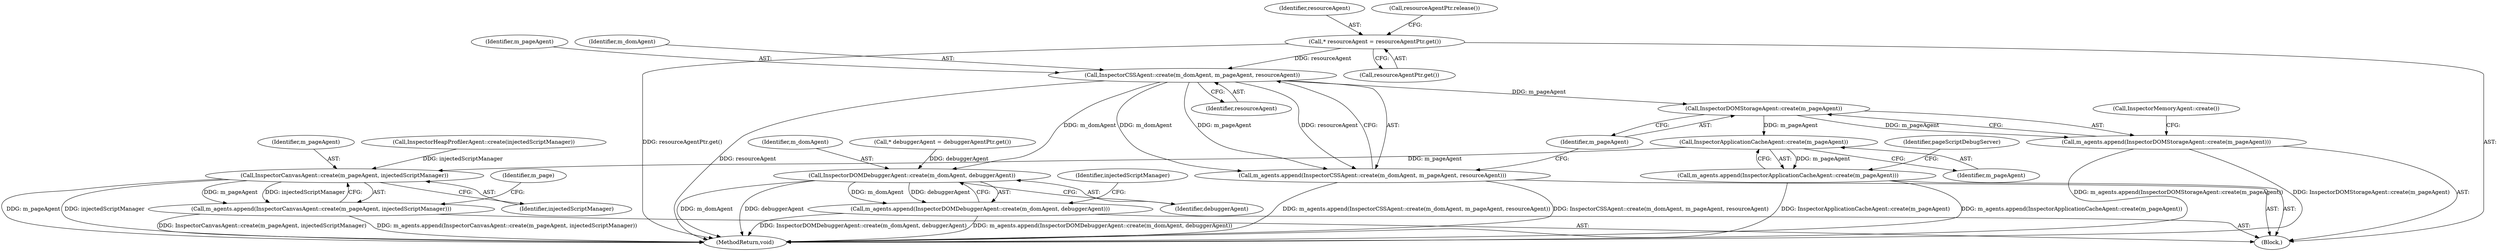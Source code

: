 digraph "0_Chrome_4c39b8e5670c4a0f2bb06008502ebb0c4fe322e0@pointer" {
"1000118" [label="(Call,* resourceAgent = resourceAgentPtr.get())"];
"1000124" [label="(Call,InspectorCSSAgent::create(m_domAgent, m_pageAgent, resourceAgent))"];
"1000123" [label="(Call,m_agents.append(InspectorCSSAgent::create(m_domAgent, m_pageAgent, resourceAgent)))"];
"1000129" [label="(Call,InspectorDOMStorageAgent::create(m_pageAgent))"];
"1000128" [label="(Call,m_agents.append(InspectorDOMStorageAgent::create(m_pageAgent)))"];
"1000134" [label="(Call,InspectorApplicationCacheAgent::create(m_pageAgent))"];
"1000133" [label="(Call,m_agents.append(InspectorApplicationCacheAgent::create(m_pageAgent)))"];
"1000160" [label="(Call,InspectorCanvasAgent::create(m_pageAgent, injectedScriptManager))"];
"1000159" [label="(Call,m_agents.append(InspectorCanvasAgent::create(m_pageAgent, injectedScriptManager)))"];
"1000149" [label="(Call,InspectorDOMDebuggerAgent::create(m_domAgent, debuggerAgent))"];
"1000148" [label="(Call,m_agents.append(InspectorDOMDebuggerAgent::create(m_domAgent, debuggerAgent)))"];
"1000118" [label="(Call,* resourceAgent = resourceAgentPtr.get())"];
"1000149" [label="(Call,InspectorDOMDebuggerAgent::create(m_domAgent, debuggerAgent))"];
"1000129" [label="(Call,InspectorDOMStorageAgent::create(m_pageAgent))"];
"1000130" [label="(Identifier,m_pageAgent)"];
"1000161" [label="(Identifier,m_pageAgent)"];
"1000119" [label="(Identifier,resourceAgent)"];
"1000165" [label="(Identifier,m_page)"];
"1000160" [label="(Call,InspectorCanvasAgent::create(m_pageAgent, injectedScriptManager))"];
"1000159" [label="(Call,m_agents.append(InspectorCanvasAgent::create(m_pageAgent, injectedScriptManager)))"];
"1000162" [label="(Identifier,injectedScriptManager)"];
"1000120" [label="(Call,resourceAgentPtr.get())"];
"1000125" [label="(Identifier,m_domAgent)"];
"1000132" [label="(Call,InspectorMemoryAgent::create())"];
"1000167" [label="(MethodReturn,void)"];
"1000148" [label="(Call,m_agents.append(InspectorDOMDebuggerAgent::create(m_domAgent, debuggerAgent)))"];
"1000157" [label="(Call,InspectorHeapProfilerAgent::create(injectedScriptManager))"];
"1000143" [label="(Call,* debuggerAgent = debuggerAgentPtr.get())"];
"1000134" [label="(Call,InspectorApplicationCacheAgent::create(m_pageAgent))"];
"1000122" [label="(Call,resourceAgentPtr.release())"];
"1000126" [label="(Identifier,m_pageAgent)"];
"1000150" [label="(Identifier,m_domAgent)"];
"1000135" [label="(Identifier,m_pageAgent)"];
"1000124" [label="(Call,InspectorCSSAgent::create(m_domAgent, m_pageAgent, resourceAgent))"];
"1000123" [label="(Call,m_agents.append(InspectorCSSAgent::create(m_domAgent, m_pageAgent, resourceAgent)))"];
"1000128" [label="(Call,m_agents.append(InspectorDOMStorageAgent::create(m_pageAgent)))"];
"1000133" [label="(Call,m_agents.append(InspectorApplicationCacheAgent::create(m_pageAgent)))"];
"1000138" [label="(Identifier,pageScriptDebugServer)"];
"1000127" [label="(Identifier,resourceAgent)"];
"1000101" [label="(Block,)"];
"1000154" [label="(Identifier,injectedScriptManager)"];
"1000151" [label="(Identifier,debuggerAgent)"];
"1000118" -> "1000101"  [label="AST: "];
"1000118" -> "1000120"  [label="CFG: "];
"1000119" -> "1000118"  [label="AST: "];
"1000120" -> "1000118"  [label="AST: "];
"1000122" -> "1000118"  [label="CFG: "];
"1000118" -> "1000167"  [label="DDG: resourceAgentPtr.get()"];
"1000118" -> "1000124"  [label="DDG: resourceAgent"];
"1000124" -> "1000123"  [label="AST: "];
"1000124" -> "1000127"  [label="CFG: "];
"1000125" -> "1000124"  [label="AST: "];
"1000126" -> "1000124"  [label="AST: "];
"1000127" -> "1000124"  [label="AST: "];
"1000123" -> "1000124"  [label="CFG: "];
"1000124" -> "1000167"  [label="DDG: resourceAgent"];
"1000124" -> "1000123"  [label="DDG: m_domAgent"];
"1000124" -> "1000123"  [label="DDG: m_pageAgent"];
"1000124" -> "1000123"  [label="DDG: resourceAgent"];
"1000124" -> "1000129"  [label="DDG: m_pageAgent"];
"1000124" -> "1000149"  [label="DDG: m_domAgent"];
"1000123" -> "1000101"  [label="AST: "];
"1000130" -> "1000123"  [label="CFG: "];
"1000123" -> "1000167"  [label="DDG: m_agents.append(InspectorCSSAgent::create(m_domAgent, m_pageAgent, resourceAgent))"];
"1000123" -> "1000167"  [label="DDG: InspectorCSSAgent::create(m_domAgent, m_pageAgent, resourceAgent)"];
"1000129" -> "1000128"  [label="AST: "];
"1000129" -> "1000130"  [label="CFG: "];
"1000130" -> "1000129"  [label="AST: "];
"1000128" -> "1000129"  [label="CFG: "];
"1000129" -> "1000128"  [label="DDG: m_pageAgent"];
"1000129" -> "1000134"  [label="DDG: m_pageAgent"];
"1000128" -> "1000101"  [label="AST: "];
"1000132" -> "1000128"  [label="CFG: "];
"1000128" -> "1000167"  [label="DDG: InspectorDOMStorageAgent::create(m_pageAgent)"];
"1000128" -> "1000167"  [label="DDG: m_agents.append(InspectorDOMStorageAgent::create(m_pageAgent))"];
"1000134" -> "1000133"  [label="AST: "];
"1000134" -> "1000135"  [label="CFG: "];
"1000135" -> "1000134"  [label="AST: "];
"1000133" -> "1000134"  [label="CFG: "];
"1000134" -> "1000133"  [label="DDG: m_pageAgent"];
"1000134" -> "1000160"  [label="DDG: m_pageAgent"];
"1000133" -> "1000101"  [label="AST: "];
"1000138" -> "1000133"  [label="CFG: "];
"1000133" -> "1000167"  [label="DDG: m_agents.append(InspectorApplicationCacheAgent::create(m_pageAgent))"];
"1000133" -> "1000167"  [label="DDG: InspectorApplicationCacheAgent::create(m_pageAgent)"];
"1000160" -> "1000159"  [label="AST: "];
"1000160" -> "1000162"  [label="CFG: "];
"1000161" -> "1000160"  [label="AST: "];
"1000162" -> "1000160"  [label="AST: "];
"1000159" -> "1000160"  [label="CFG: "];
"1000160" -> "1000167"  [label="DDG: injectedScriptManager"];
"1000160" -> "1000167"  [label="DDG: m_pageAgent"];
"1000160" -> "1000159"  [label="DDG: m_pageAgent"];
"1000160" -> "1000159"  [label="DDG: injectedScriptManager"];
"1000157" -> "1000160"  [label="DDG: injectedScriptManager"];
"1000159" -> "1000101"  [label="AST: "];
"1000165" -> "1000159"  [label="CFG: "];
"1000159" -> "1000167"  [label="DDG: m_agents.append(InspectorCanvasAgent::create(m_pageAgent, injectedScriptManager))"];
"1000159" -> "1000167"  [label="DDG: InspectorCanvasAgent::create(m_pageAgent, injectedScriptManager)"];
"1000149" -> "1000148"  [label="AST: "];
"1000149" -> "1000151"  [label="CFG: "];
"1000150" -> "1000149"  [label="AST: "];
"1000151" -> "1000149"  [label="AST: "];
"1000148" -> "1000149"  [label="CFG: "];
"1000149" -> "1000167"  [label="DDG: m_domAgent"];
"1000149" -> "1000167"  [label="DDG: debuggerAgent"];
"1000149" -> "1000148"  [label="DDG: m_domAgent"];
"1000149" -> "1000148"  [label="DDG: debuggerAgent"];
"1000143" -> "1000149"  [label="DDG: debuggerAgent"];
"1000148" -> "1000101"  [label="AST: "];
"1000154" -> "1000148"  [label="CFG: "];
"1000148" -> "1000167"  [label="DDG: InspectorDOMDebuggerAgent::create(m_domAgent, debuggerAgent)"];
"1000148" -> "1000167"  [label="DDG: m_agents.append(InspectorDOMDebuggerAgent::create(m_domAgent, debuggerAgent))"];
}
